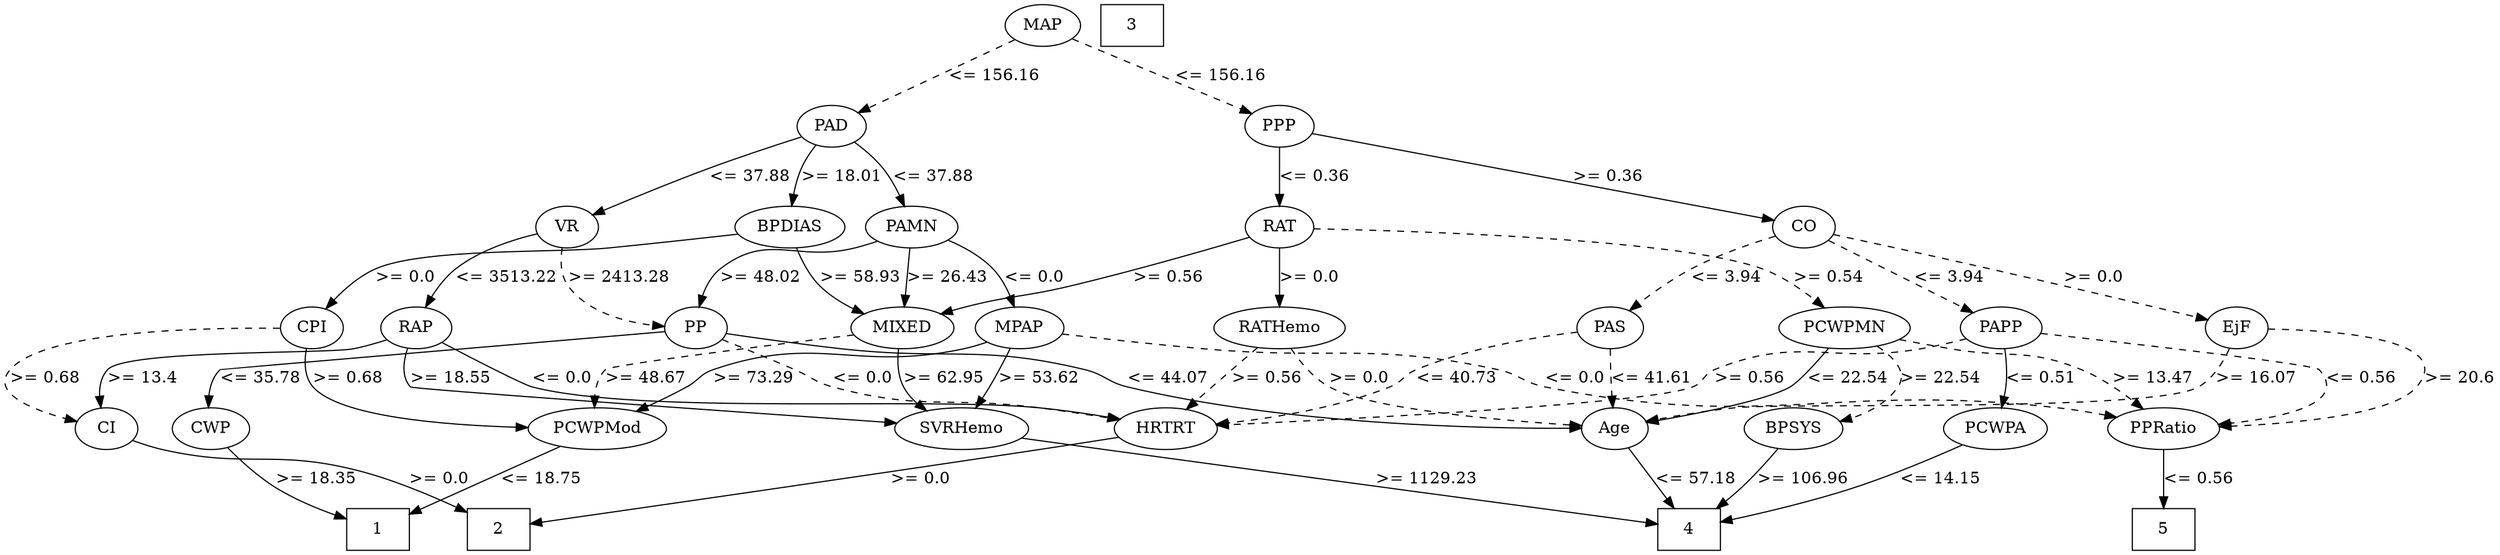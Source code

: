 strict digraph G {
	graph [bb="0,0,1726.5,471"];
	node [label="\N"];
	1	[height=0.5,
		pos="304.51,18",
		shape=box,
		width=0.75];
	2	[height=0.5,
		pos="386.51,18",
		shape=box,
		width=0.75];
	3	[height=0.5,
		pos="950.51,453",
		shape=box,
		width=0.75];
	4	[height=0.5,
		pos="1212.5,18",
		shape=box,
		width=0.75];
	5	[height=0.5,
		pos="1500.5,18",
		shape=box,
		width=0.75];
	RAP	[height=0.5,
		pos="296.51,192",
		width=0.77778];
	CI	[height=0.5,
		pos="71.512,105",
		width=0.75];
	RAP -> CI	[label=">= 13.4",
		lp="95.012,148.5",
		op=">=",
		param=13.4,
		pos="e,66.688,122.94 273.46,181.18 266.23,178.46 258.14,175.77 250.51,174 211.78,165.04 99.466,185.22 72.512,156 66.883,149.9 65.32,141.38 \
65.57,133.1",
		style=solid];
	SVRHemo	[height=0.5,
		pos="667.51,105",
		width=1.3902];
	RAP -> SVRHemo	[label=">= 18.55",
		lp="309.51,148.5",
		op=">=",
		param=18.55,
		pos="e,619.37,110.28 285.71,175.22 279.73,164.36 275.05,150.27 283.51,141 284.19,140.25 502.16,120.74 609.35,111.18",
		style=solid];
	HRTRT	[height=0.5,
		pos="815.51,105",
		width=1.1013];
	RAP -> HRTRT	[label="<= 0.0",
		lp="389.51,148.5",
		op="<=",
		param=0.0,
		pos="e,780.6,113.83 311.88,176.88 325.97,164.91 348.01,148.52 370.51,141 445.64,115.9 647.87,132.45 726.51,123 740.96,121.26 756.6,118.56 \
770.67,115.82",
		style=solid];
	CI -> 2	[label=">= 0.0",
		lp="330.51,61.5",
		op=">=",
		param=0.0,
		pos="e,359.25,30.445 97.323,99.679 118.15,96.207 148.21,91.229 174.51,87 225.59,78.788 241.41,88.037 289.51,69 300.52,64.645 301.23,59.855 \
311.51,54 323.75,47.032 337.61,40.269 350.06,34.576",
		style=solid];
	SVRHemo -> 4	[label=">= 1129.23",
		lp="1006,61.5",
		op=">=",
		param=1129.23,
		pos="e,1185.3,22.962 711.34,96.291 728.53,93.316 748.44,89.93 766.51,87 917.89,62.465 1098.6,35.684 1175.2,24.443",
		style=solid];
	HRTRT -> 2	[label=">= 0.0",
		lp="645.51,61.5",
		op=">=",
		param=0.0,
		pos="e,413.69,24.385 779.67,96.899 699.24,80.962 505.03,42.483 423.51,26.331",
		style=solid];
	PAS	[height=0.5,
		pos="1119.5,192",
		width=0.75];
	PAS -> HRTRT	[label="<= 40.73",
		lp="1010.5,148.5",
		op="<=",
		param=40.73,
		pos="e,852.93,111.34 1093.6,186.86 1065.7,181.83 1020.7,171.99 984.51,156 973.35,151.07 972.72,145.83 961.51,141 929.92,127.4 892.11,\
118.52 862.89,113.11",
		style=dashed];
	Age	[height=0.5,
		pos="1150.5,105",
		width=0.75];
	PAS -> Age	[label="<= 41.61",
		lp="1146.5,148.5",
		op="<=",
		param=41.61,
		pos="e,1134.8,119.8 1117,173.79 1116.3,163.88 1116.6,151.38 1120.5,141 1122.3,136.29 1125,131.79 1128.1,127.66",
		style=dashed];
	Age -> 4	[label="<= 57.18",
		lp="1202.5,61.5",
		op="<=",
		param=57.18,
		pos="e,1192.6,36.123 1157.5,87.465 1162.1,77.332 1168.8,64.363 1176.5,54 1179.2,50.361 1182.3,46.755 1185.5,43.319",
		style=solid];
	PAD	[height=0.5,
		pos="596.51,366",
		width=0.79437];
	PAMN	[height=0.5,
		pos="642.51,279",
		width=1.0139];
	PAD -> PAMN	[label="<= 37.88",
		lp="647.51,322.5",
		op="<=",
		param=37.88,
		pos="e,633.51,296.63 605.38,348.61 611.96,336.46 621.05,319.66 628.59,305.73",
		style=solid];
	BPDIAS	[height=0.5,
		pos="545.51,279",
		width=1.1735];
	PAD -> BPDIAS	[label=">= 18.01",
		lp="586.51,322.5",
		op=">=",
		param=18.01,
		pos="e,548.39,297.09 579.22,351.5 572.57,345.53 565.4,338.05 560.51,330 556.26,323 553.14,314.71 550.89,306.91",
		style=solid];
	VR	[height=0.5,
		pos="404.51,279",
		width=0.75];
	PAD -> VR	[label="<= 37.88",
		lp="523.51,322.5",
		op="<=",
		param=37.88,
		pos="e,424.03,291.63 571.28,357.27 551.02,350.77 522.02,340.84 497.51,330 475.24,320.15 451.04,307.06 432.91,296.74",
		style=solid];
	MIXED	[height=0.5,
		pos="623.51,192",
		width=1.125];
	PAMN -> MIXED	[label=">= 26.43",
		lp="659.51,235.5",
		op=">=",
		param=26.43,
		pos="e,627.35,210.18 638.67,260.8 636.07,249.16 632.58,233.55 629.6,220.24",
		style=solid];
	MPAP	[height=0.5,
		pos="717.51,192",
		width=0.97491];
	PAMN -> MPAP	[label="<= 0.0",
		lp="718.51,235.5",
		op="<=",
		param=0.0,
		pos="e,710.27,209.88 664.68,264.38 673.12,258.5 682.4,251.1 689.51,243 695.74,235.91 701.2,227.2 705.6,219.06",
		style=solid];
	PP	[height=0.5,
		pos="492.51,192",
		width=0.75];
	PAMN -> PP	[label=">= 48.02",
		lp="534.51,235.5",
		op=">=",
		param=48.02,
		pos="e,493.68,210.2 615.01,267.06 608.97,264.88 602.57,262.73 596.51,261 558.12,250.05 538.22,269.66 508.51,243 501.95,237.11 498.07,\
228.54 495.77,220.15",
		style=solid];
	BPDIAS -> MIXED	[label=">= 58.93",
		lp="601.51,235.5",
		op=">=",
		param=58.93,
		pos="e,600.5,206.99 553.46,261.11 558.8,250.85 566.5,237.86 575.51,228 580.37,222.68 586.16,217.66 592,213.17",
		style=solid];
	CPI	[height=0.5,
		pos="214.51,192",
		width=0.75];
	BPDIAS -> CPI	[label=">= 0.0",
		lp="295.51,235.5",
		op=">=",
		param=0.0,
		pos="e,228.22,207.99 507.18,271.31 487.32,267.97 462.65,264.01 440.51,261 367.85,251.14 344.22,271.15 276.51,243 261.31,236.68 246.83,\
225.42 235.69,215.18",
		style=solid];
	VR -> RAP	[label="<= 3513.22",
		lp="364.01,235.5",
		op="<=",
		param=3513.22,
		pos="e,305.13,209.51 380.7,270.16 365.49,264.34 345.98,255.28 331.51,243 323.36,236.08 316.19,226.84 310.5,218.19",
		style=solid];
	VR -> PP	[label=">= 2413.28",
		lp="438.01,235.5",
		op=">=",
		param=2413.28,
		pos="e,466.02,195.92 400.41,260.81 398.94,250.43 399,237.43 405.51,228 416.98,211.38 437.76,202.65 456.13,198.06",
		style=dashed];
	MIXED -> SVRHemo	[label=">= 62.95",
		lp="656.51,148.5",
		op=">=",
		param=62.95,
		pos="e,646.39,121.43 623.13,173.95 623.57,163.86 625.29,151.13 630.51,141 632.77,136.61 635.81,132.48 639.17,128.69",
		style=solid];
	PCWPMod	[height=0.5,
		pos="414.51,105",
		width=1.4444];
	MIXED -> PCWPMod	[label=">= 48.67",
		lp="445.51,148.5",
		op=">=",
		param=48.67,
		pos="e,411.39,123.43 586.54,184.26 568.97,181.09 547.67,177.3 528.51,174 504.32,169.84 436.31,173.91 419.51,156 413.89,150 411.73,141.65 \
411.24,133.48",
		style=dashed];
	MPAP -> SVRHemo	[label=">= 53.62",
		lp="720.51,148.5",
		op=">=",
		param=53.62,
		pos="e,677.46,122.92 707.87,174.61 700.7,162.42 690.78,145.56 682.57,131.6",
		style=solid];
	MPAP -> PCWPMod	[label=">= 73.29",
		lp="520.51,148.5",
		op=">=",
		param=73.29,
		pos="e,439.29,121.01 691.35,179.57 685.57,177.42 679.41,175.41 673.51,174 595.74,155.42 569.92,182.59 494.51,156 483,151.94 481.82,147.53 \
471.51,141 463.88,136.17 455.63,131.05 447.84,126.25",
		style=solid];
	PPRatio	[height=0.5,
		pos="1500.5,105",
		width=1.1013];
	MPAP -> PPRatio	[label="<= 0.0",
		lp="1093.5,148.5",
		op="<=",
		param=0.0,
		pos="e,1469.8,116.46 750.87,186.31 777.11,182.7 814.6,177.72 847.51,174 931.36,164.53 954.46,175.68 1036.5,156 1054.2,151.76 1056.8,144.83 \
1074.5,141 1234.6,106.48 1281,150.22 1442.5,123 1448.3,122.03 1454.3,120.67 1460.1,119.15",
		style=dashed];
	PP -> HRTRT	[label="<= 0.0",
		lp="602.51,148.5",
		op="<=",
		param=0.0,
		pos="e,780.09,113.3 510.4,178.49 528.11,166.78 556.42,149.79 583.51,141 644.44,121.23 663.24,133.01 726.51,123 740.76,120.74 756.23,117.92 \
770.21,115.23",
		style=dashed];
	PP -> Age	[label="<= 44.07",
		lp="811.51,148.5",
		op="<=",
		param=44.07,
		pos="e,1123.5,105.77 517.51,185.12 533.69,181.49 555.26,176.97 574.51,174 652.22,162 674.39,175.71 750.51,156 766.9,151.76 769.12,145.19 \
785.51,141 902.6,111.07 1046.8,106.28 1113.4,105.81",
		style=solid];
	CWP	[height=0.5,
		pos="214.51,105",
		width=0.84854];
	PP -> CWP	[label="<= 35.78",
		lp="179.51,148.5",
		op="<=",
		param=35.78,
		pos="e,189.01,114.97 466.07,188.12 434.52,184.69 380.18,178.83 333.51,174 313.52,171.93 167,170.9 153.51,156 140.76,141.91 159.75,128.41 \
179.82,118.99",
		style=solid];
	CWP -> 1	[label=">= 18.35",
		lp="263.51,61.5",
		op=">=",
		param=18.35,
		pos="e,277.4,28.334 219.19,87.078 222.8,76.543 228.69,63.278 237.51,54 245.98,45.1 257.2,38.03 268.05,32.641",
		style=solid];
	PCWPMod -> 1	[label="<= 18.75",
		lp="398.51,61.5",
		op="<=",
		param=18.75,
		pos="e,329.17,36.132 395.81,88.132 383.87,78.135 367.97,65.071 353.51,54 348.39,50.08 342.89,46.016 337.5,42.107",
		style=solid];
	PCWPA	[height=0.5,
		pos="1391.5,105",
		width=1.1555];
	PCWPA -> 4	[label="<= 14.15",
		lp="1362.5,61.5",
		op="<=",
		param=14.15,
		pos="e,1239.6,27.313 1370,89.439 1353.6,78.76 1330.2,64.375 1308.5,54 1289.5,44.898 1267.4,36.697 1249.2,30.525",
		style=solid];
	PCWPMN	[height=0.5,
		pos="1277.5,192",
		width=1.3902];
	PCWPMN -> Age	[label="<= 22.54",
		lp="1280.5,148.5",
		op="<=",
		param=22.54,
		pos="e,1175.7,111.71 1268.4,174.22 1261.9,163.47 1252.2,149.91 1240.5,141 1224.4,128.66 1203.3,120.16 1185.7,114.63",
		style=solid];
	BPSYS	[height=0.5,
		pos="1274.5,105",
		width=1.0471];
	PCWPMN -> BPSYS	[label=">= 22.54",
		lp="1342.5,148.5",
		op=">=",
		param=22.54,
		pos="e,1297.3,119.68 1300.4,175.94 1311.6,166.56 1321.4,153.87 1315.5,141 1313,135.56 1309.2,130.64 1304.9,126.34",
		style=dashed];
	PCWPMN -> PPRatio	[label=">= 13.47",
		lp="1489.5,148.5",
		op=">=",
		param=13.47,
		pos="e,1485.7,121.96 1318.2,181.46 1329,178.97 1340.7,176.34 1351.5,174 1391,165.48 1404.1,173.45 1440.5,156 1454.3,149.37 1467.7,138.83 \
1478.2,129.13",
		style=dashed];
	BPSYS -> 4	[label=">= 106.96",
		lp="1275.5,61.5",
		op=">=",
		param=106.96,
		pos="e,1225.1,36.214 1262.6,87.611 1253.6,75.386 1241.3,58.455 1231.1,44.472",
		style=solid];
	PPRatio -> 5	[label="<= 0.56",
		lp="1523,61.5",
		op="<=",
		param=0.56,
		pos="e,1500.5,36.175 1500.5,86.799 1500.5,75.163 1500.5,59.548 1500.5,46.237",
		style=solid];
	CO	[height=0.5,
		pos="1263.5,279",
		width=0.75];
	CO -> PAS	[label="<= 3.94",
		lp="1214,235.5",
		op="<=",
		param=3.94,
		pos="e,1136.8,206.11 1241.6,268.43 1227.1,261.83 1207.8,252.55 1191.5,243 1175.6,233.66 1158.6,221.94 1145.1,212.19",
		style=dashed];
	PAPP	[height=0.5,
		pos="1392.5,192",
		width=0.88889];
	CO -> PAPP	[label="<= 3.94",
		lp="1358,235.5",
		op="<=",
		param=3.94,
		pos="e,1372.4,206.28 1282,265.82 1303.4,251.7 1339,228.25 1364,211.78",
		style=dashed];
	EjF	[height=0.5,
		pos="1555.5,192",
		width=0.75];
	CO -> EjF	[label=">= 0.0",
		lp="1449.5,235.5",
		op=">=",
		param=0.0,
		pos="e,1531.2,200.14 1288.1,270.92 1312.5,263.86 1351.1,252.71 1384.5,243 1431.9,229.22 1486.6,213.2 1521.1,203.08",
		style=dashed];
	PAPP -> HRTRT	[label=">= 0.56",
		lp="1214,148.5",
		op=">=",
		param=0.56,
		pos="e,854.9,107.08 1366,181.93 1356.7,179.04 1346.3,176.07 1336.5,174 1273,160.52 1251.4,181.04 1191.5,156 1181.6,151.85 1182.5,145.02 \
1172.5,141 1118,119.02 949.58,110.42 865.03,107.42",
		style=dashed];
	PAPP -> PCWPA	[label="<= 0.51",
		lp="1414,148.5",
		op="<=",
		param=0.51,
		pos="e,1391.7,123.18 1392.3,173.8 1392.2,162.16 1392,146.55 1391.8,133.24",
		style=solid];
	PAPP -> PPRatio	[label="<= 0.56",
		lp="1636,148.5",
		op="<=",
		param=0.56,
		pos="e,1538.7,110.4 1423.3,187.07 1481.6,179.5 1602.5,163.02 1608.5,156 1629,131.88 1586.3,118.72 1548.6,112.04",
		style=dashed];
	EjF -> Age	[label=">= 16.07",
		lp="1561.5,148.5",
		op=">=",
		param=16.07,
		pos="e,1175.3,112.5 1548.4,174.45 1542.4,162.92 1532.8,148.34 1519.5,141 1462.6,109.59 1291.9,132.04 1227.5,123 1213.6,121.05 1198.5,\
117.93 1185.3,114.9",
		style=dashed];
	EjF -> PPRatio	[label=">= 20.6",
		lp="1704,148.5",
		op=">=",
		param=20.6,
		pos="e,1539.8,108.17 1582.3,189.28 1625.7,185.51 1703.6,174.03 1676.5,141 1660.8,121.8 1596.4,112.94 1550,108.99",
		style=dashed];
	CPI -> CI	[label=">= 0.68",
		lp="27.012,148.5",
		op=">=",
		param=0.68,
		pos="e,47.168,113.22 187.21,190.64 135.78,189.32 27.626,183.29 4.5119,156 -9.1968,139.82 14.574,125.82 37.504,116.78",
		style=dashed];
	CPI -> PCWPMod	[label=">= 0.68",
		lp="238.01,148.5",
		op=">=",
		param=0.68,
		pos="e,365.51,111.36 209.9,174.25 208.03,163.52 207.83,149.97 215.51,141 224.64,130.34 300.13,119.33 355.44,112.57",
		style=solid];
	RATHemo	[height=0.5,
		pos="905.51,192",
		width=1.375];
	RATHemo -> HRTRT	[label=">= 0.56",
		lp="878.01,148.5",
		op=">=",
		param=0.56,
		pos="e,826.7,122.3 881.3,176.1 872.75,170.31 863.32,163.32 855.51,156 847.36,148.36 839.45,139.01 832.84,130.47",
		style=dashed];
	RATHemo -> Age	[label=">= 0.0",
		lp="942.51,148.5",
		op=">=",
		param=0.0,
		pos="e,1123.5,106.79 907.29,173.6 909.35,162.59 913.83,148.98 923.51,141 951.83,117.67 1056.8,109.79 1113.5,107.21",
		style=dashed];
	MAP	[height=0.5,
		pos="874.51,453",
		width=0.84854];
	MAP -> PAD	[label="<= 156.16",
		lp="780.51,409.5",
		op="<=",
		param=156.16,
		pos="e,621.93,374.77 848.11,443.93 797.84,428.56 688.36,395.08 631.84,377.8",
		style=dashed];
	PPP	[height=0.5,
		pos="905.51,366",
		width=0.75];
	MAP -> PPP	[label="<= 156.16",
		lp="920.51,409.5",
		op="<=",
		param=156.16,
		pos="e,899.4,383.76 880.64,435.21 885.01,423.22 890.98,406.85 895.97,393.16",
		style=dashed];
	PPP -> CO	[label=">= 0.36",
		lp="1128,322.5",
		op=">=",
		param=0.36,
		pos="e,1238.4,285.97 930.69,359.02 993.34,344.15 1156.4,305.44 1228.4,288.33",
		style=solid];
	RAT	[height=0.5,
		pos="905.51,279",
		width=0.76389];
	PPP -> RAT	[label="<= 0.36",
		lp="928.01,322.5",
		op="<=",
		param=0.36,
		pos="e,905.51,297.18 905.51,347.8 905.51,336.16 905.51,320.55 905.51,307.24",
		style=solid];
	RAT -> MIXED	[label=">= 0.56",
		lp="813.01,235.5",
		op=">=",
		param=0.56,
		pos="e,654.34,203.85 881.14,270.26 849.19,260.18 791.33,242.18 741.51,228 711.44,219.44 703.44,219.04 673.51,210 670.4,209.06 667.18,\
208.05 663.96,207.02",
		style=solid];
	RAT -> PCWPMN	[label=">= 0.54",
		lp="1276,235.5",
		op=">=",
		param=0.54,
		pos="e,1268.4,209.9 932.97,277.74 1002.6,276.67 1184.3,271.19 1236.5,243 1247.1,237.29 1256,227.59 1262.8,218.25",
		style=dashed];
	RAT -> RATHemo	[label=">= 0.0",
		lp="924.51,235.5",
		op=">=",
		param=0.0,
		pos="e,905.51,210.18 905.51,260.8 905.51,249.16 905.51,233.55 905.51,220.24",
		style=solid];
}
